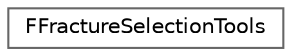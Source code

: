 digraph "Graphical Class Hierarchy"
{
 // INTERACTIVE_SVG=YES
 // LATEX_PDF_SIZE
  bgcolor="transparent";
  edge [fontname=Helvetica,fontsize=10,labelfontname=Helvetica,labelfontsize=10];
  node [fontname=Helvetica,fontsize=10,shape=box,height=0.2,width=0.4];
  rankdir="LR";
  Node0 [id="Node000000",label="FFractureSelectionTools",height=0.2,width=0.4,color="grey40", fillcolor="white", style="filled",URL="$d5/dfb/classFFractureSelectionTools.html",tooltip=" "];
}
